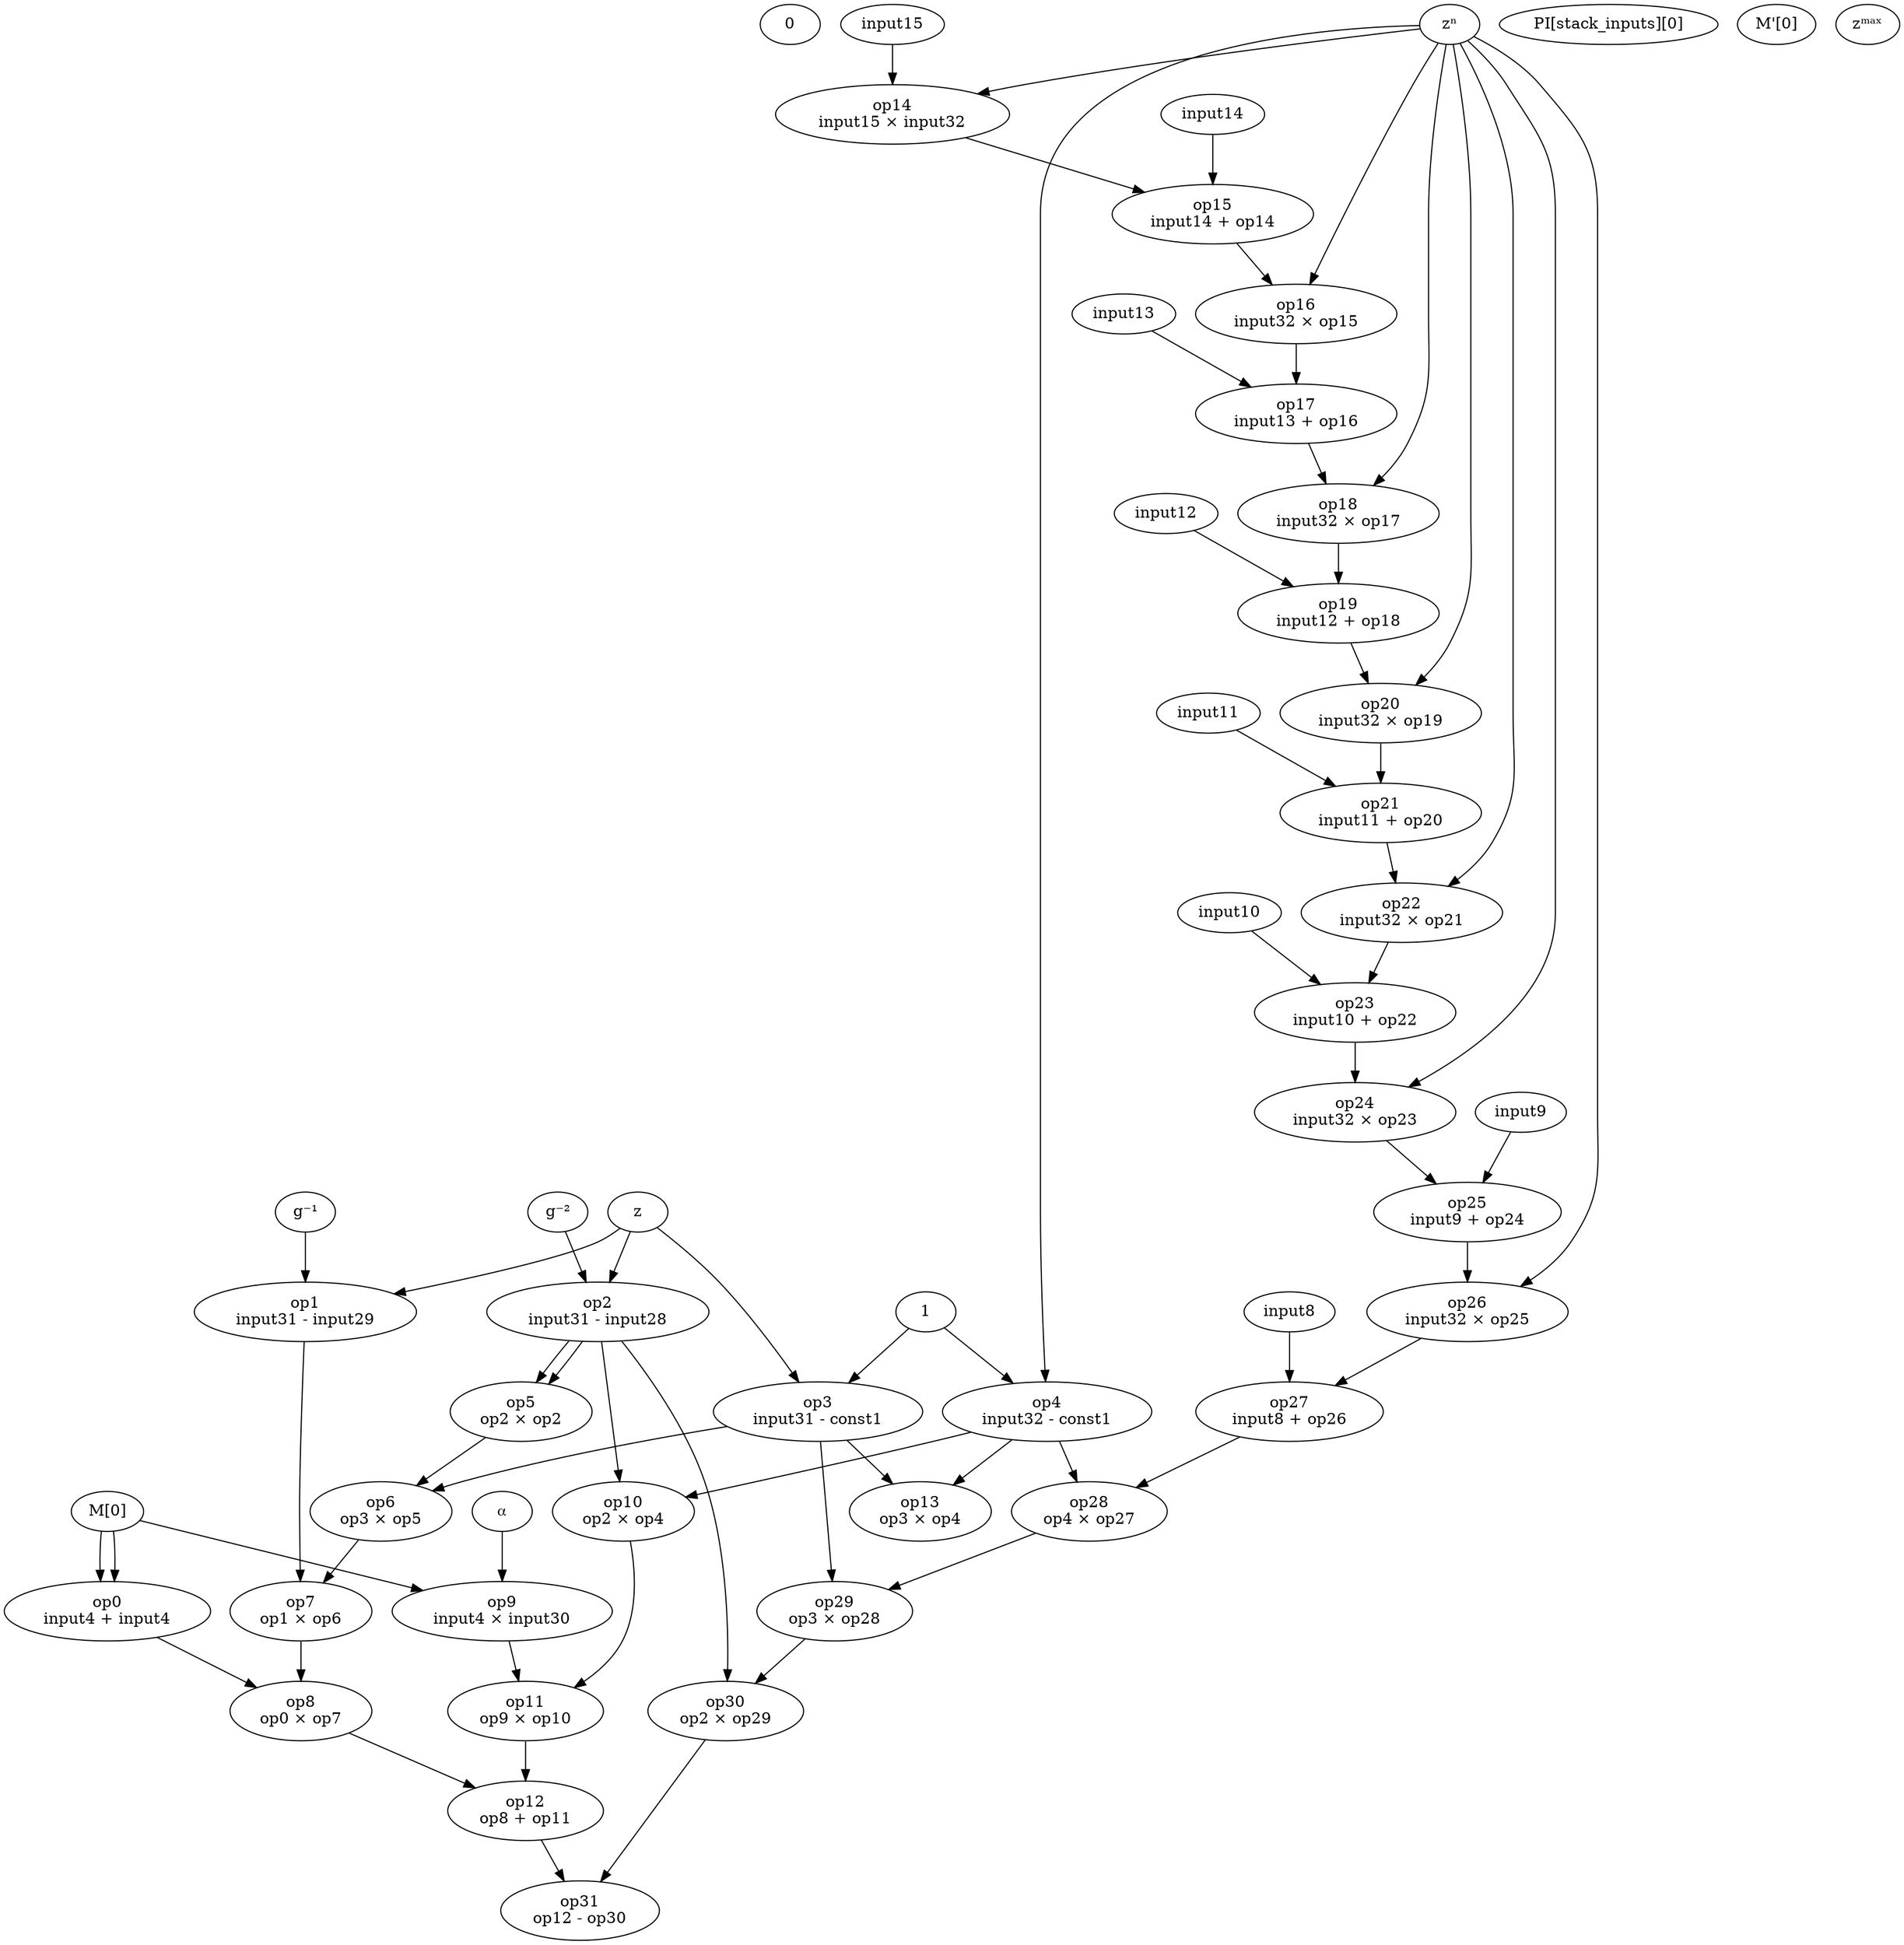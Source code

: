 digraph G {
const0 [label="0"]
const1 [label="1"]
input0 [label="PI[stack_inputs][0]"]
input4 [label="M[0]"]
input16 [label="M'[0]"]
input28 [label="g⁻²"]
input29 [label="g⁻¹"]
input30 [label="⍺"]
input31 [label="z"]
input32 [label="zⁿ"]
input33 [label="zᵐᵃˣ"]
op0 [label="op0\ninput4 + input4"]
input4 -> op0
input4 -> op0
op1 [label="op1\ninput31 - input29"]
input31 -> op1
input29 -> op1
op2 [label="op2\ninput31 - input28"]
input31 -> op2
input28 -> op2
op3 [label="op3\ninput31 - const1"]
input31 -> op3
const1 -> op3
op4 [label="op4\ninput32 - const1"]
input32 -> op4
const1 -> op4
op5 [label="op5\nop2 × op2"]
op2 -> op5
op2 -> op5
op6 [label="op6\nop3 × op5"]
op3 -> op6
op5 -> op6
op7 [label="op7\nop1 × op6"]
op1 -> op7
op6 -> op7
op8 [label="op8\nop0 × op7"]
op0 -> op8
op7 -> op8
op9 [label="op9\ninput4 × input30"]
input4 -> op9
input30 -> op9
op10 [label="op10\nop2 × op4"]
op2 -> op10
op4 -> op10
op11 [label="op11\nop9 × op10"]
op9 -> op11
op10 -> op11
op12 [label="op12\nop8 + op11"]
op8 -> op12
op11 -> op12
op13 [label="op13\nop3 × op4"]
op3 -> op13
op4 -> op13
op14 [label="op14\ninput15 × input32"]
input15 -> op14
input32 -> op14
op15 [label="op15\ninput14 + op14"]
input14 -> op15
op14 -> op15
op16 [label="op16\ninput32 × op15"]
input32 -> op16
op15 -> op16
op17 [label="op17\ninput13 + op16"]
input13 -> op17
op16 -> op17
op18 [label="op18\ninput32 × op17"]
input32 -> op18
op17 -> op18
op19 [label="op19\ninput12 + op18"]
input12 -> op19
op18 -> op19
op20 [label="op20\ninput32 × op19"]
input32 -> op20
op19 -> op20
op21 [label="op21\ninput11 + op20"]
input11 -> op21
op20 -> op21
op22 [label="op22\ninput32 × op21"]
input32 -> op22
op21 -> op22
op23 [label="op23\ninput10 + op22"]
input10 -> op23
op22 -> op23
op24 [label="op24\ninput32 × op23"]
input32 -> op24
op23 -> op24
op25 [label="op25\ninput9 + op24"]
input9 -> op25
op24 -> op25
op26 [label="op26\ninput32 × op25"]
input32 -> op26
op25 -> op26
op27 [label="op27\ninput8 + op26"]
input8 -> op27
op26 -> op27
op28 [label="op28\nop4 × op27"]
op4 -> op28
op27 -> op28
op29 [label="op29\nop3 × op28"]
op3 -> op29
op28 -> op29
op30 [label="op30\nop2 × op29"]
op2 -> op30
op29 -> op30
op31 [label="op31\nop12 - op30"]
op12 -> op31
op30 -> op31
}
